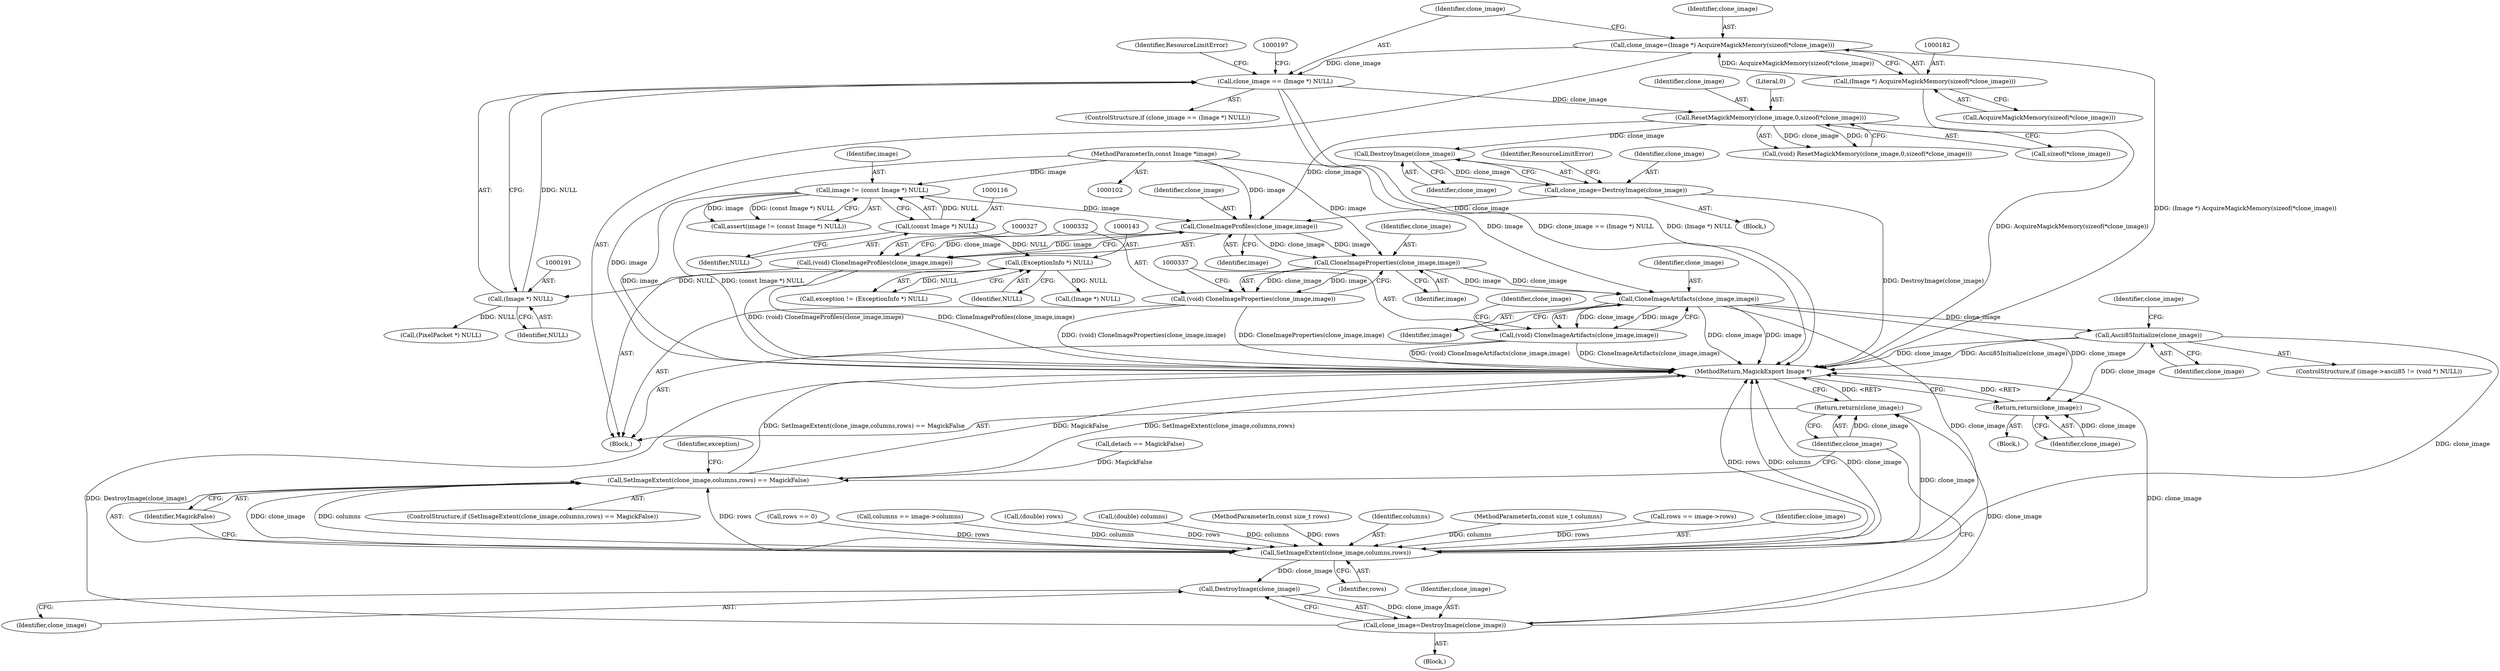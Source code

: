 digraph "1_ImageMagick_01843366d6a7b96e22ad7bb67f3df7d9fd4d5d74@pointer" {
"1000328" [label="(Call,CloneImageProfiles(clone_image,image))"];
"1000303" [label="(Call,clone_image=DestroyImage(clone_image))"];
"1000305" [label="(Call,DestroyImage(clone_image))"];
"1000198" [label="(Call,ResetMagickMemory(clone_image,0,sizeof(*clone_image)))"];
"1000188" [label="(Call,clone_image == (Image *) NULL)"];
"1000179" [label="(Call,clone_image=(Image *) AcquireMagickMemory(sizeof(*clone_image)))"];
"1000181" [label="(Call,(Image *) AcquireMagickMemory(sizeof(*clone_image)))"];
"1000190" [label="(Call,(Image *) NULL)"];
"1000142" [label="(Call,(ExceptionInfo *) NULL)"];
"1000115" [label="(Call,(const Image *) NULL)"];
"1000113" [label="(Call,image != (const Image *) NULL)"];
"1000103" [label="(MethodParameterIn,const Image *image)"];
"1000326" [label="(Call,(void) CloneImageProfiles(clone_image,image))"];
"1000333" [label="(Call,CloneImageProperties(clone_image,image))"];
"1000331" [label="(Call,(void) CloneImageProperties(clone_image,image))"];
"1000338" [label="(Call,CloneImageArtifacts(clone_image,image))"];
"1000336" [label="(Call,(void) CloneImageArtifacts(clone_image,image))"];
"1000368" [label="(Call,Ascii85Initialize(clone_image))"];
"1000611" [label="(Return,return(clone_image);)"];
"1000824" [label="(Call,SetImageExtent(clone_image,columns,rows))"];
"1000823" [label="(Call,SetImageExtent(clone_image,columns,rows) == MagickFalse)"];
"1000838" [label="(Call,DestroyImage(clone_image))"];
"1000836" [label="(Call,clone_image=DestroyImage(clone_image))"];
"1000840" [label="(Return,return(clone_image);)"];
"1000827" [label="(Identifier,rows)"];
"1000523" [label="(Call,rows == 0)"];
"1000335" [label="(Identifier,image)"];
"1000187" [label="(ControlStructure,if (clone_image == (Image *) NULL))"];
"1000369" [label="(Identifier,clone_image)"];
"1000841" [label="(Identifier,clone_image)"];
"1000183" [label="(Call,AcquireMagickMemory(sizeof(*clone_image)))"];
"1000615" [label="(Call,columns == image->columns)"];
"1000201" [label="(Call,sizeof(*clone_image))"];
"1000302" [label="(Block,)"];
"1000180" [label="(Identifier,clone_image)"];
"1000836" [label="(Call,clone_image=DestroyImage(clone_image))"];
"1000824" [label="(Call,SetImageExtent(clone_image,columns,rows))"];
"1000470" [label="(Call,detach == MagickFalse)"];
"1000308" [label="(Identifier,ResourceLimitError)"];
"1000188" [label="(Call,clone_image == (Image *) NULL)"];
"1000612" [label="(Identifier,clone_image)"];
"1000179" [label="(Call,clone_image=(Image *) AcquireMagickMemory(sizeof(*clone_image)))"];
"1000181" [label="(Call,(Image *) AcquireMagickMemory(sizeof(*clone_image)))"];
"1000339" [label="(Identifier,clone_image)"];
"1000199" [label="(Identifier,clone_image)"];
"1000752" [label="(Call,(double) rows)"];
"1000330" [label="(Identifier,image)"];
"1000526" [label="(Block,)"];
"1000194" [label="(Identifier,ResourceLimitError)"];
"1000336" [label="(Call,(void) CloneImageArtifacts(clone_image,image))"];
"1000678" [label="(Call,(double) columns)"];
"1000329" [label="(Identifier,clone_image)"];
"1000115" [label="(Call,(const Image *) NULL)"];
"1000829" [label="(Block,)"];
"1000333" [label="(Call,CloneImageProperties(clone_image,image))"];
"1000198" [label="(Call,ResetMagickMemory(clone_image,0,sizeof(*clone_image)))"];
"1000140" [label="(Call,exception != (ExceptionInfo *) NULL)"];
"1000105" [label="(MethodParameterIn,const size_t rows)"];
"1000826" [label="(Identifier,columns)"];
"1000144" [label="(Identifier,NULL)"];
"1000117" [label="(Identifier,NULL)"];
"1000189" [label="(Identifier,clone_image)"];
"1000831" [label="(Identifier,exception)"];
"1000306" [label="(Identifier,clone_image)"];
"1000326" [label="(Call,(void) CloneImageProfiles(clone_image,image))"];
"1000303" [label="(Call,clone_image=DestroyImage(clone_image))"];
"1000334" [label="(Identifier,clone_image)"];
"1000305" [label="(Call,DestroyImage(clone_image))"];
"1000104" [label="(MethodParameterIn,const size_t columns)"];
"1000263" [label="(Call,(PixelPacket *) NULL)"];
"1000190" [label="(Call,(Image *) NULL)"];
"1000114" [label="(Identifier,image)"];
"1000823" [label="(Call,SetImageExtent(clone_image,columns,rows) == MagickFalse)"];
"1000200" [label="(Literal,0)"];
"1000142" [label="(Call,(ExceptionInfo *) NULL)"];
"1000344" [label="(Identifier,clone_image)"];
"1000108" [label="(Block,)"];
"1000620" [label="(Call,rows == image->rows)"];
"1000837" [label="(Identifier,clone_image)"];
"1000176" [label="(Call,(Image *) NULL)"];
"1000112" [label="(Call,assert(image != (const Image *) NULL))"];
"1000196" [label="(Call,(void) ResetMagickMemory(clone_image,0,sizeof(*clone_image)))"];
"1000822" [label="(ControlStructure,if (SetImageExtent(clone_image,columns,rows) == MagickFalse))"];
"1000304" [label="(Identifier,clone_image)"];
"1000842" [label="(MethodReturn,MagickExport Image *)"];
"1000338" [label="(Call,CloneImageArtifacts(clone_image,image))"];
"1000192" [label="(Identifier,NULL)"];
"1000372" [label="(Identifier,clone_image)"];
"1000368" [label="(Call,Ascii85Initialize(clone_image))"];
"1000840" [label="(Return,return(clone_image);)"];
"1000825" [label="(Identifier,clone_image)"];
"1000839" [label="(Identifier,clone_image)"];
"1000328" [label="(Call,CloneImageProfiles(clone_image,image))"];
"1000611" [label="(Return,return(clone_image);)"];
"1000103" [label="(MethodParameterIn,const Image *image)"];
"1000331" [label="(Call,(void) CloneImageProperties(clone_image,image))"];
"1000113" [label="(Call,image != (const Image *) NULL)"];
"1000340" [label="(Identifier,image)"];
"1000828" [label="(Identifier,MagickFalse)"];
"1000360" [label="(ControlStructure,if (image->ascii85 != (void *) NULL))"];
"1000838" [label="(Call,DestroyImage(clone_image))"];
"1000328" -> "1000326"  [label="AST: "];
"1000328" -> "1000330"  [label="CFG: "];
"1000329" -> "1000328"  [label="AST: "];
"1000330" -> "1000328"  [label="AST: "];
"1000326" -> "1000328"  [label="CFG: "];
"1000328" -> "1000326"  [label="DDG: clone_image"];
"1000328" -> "1000326"  [label="DDG: image"];
"1000303" -> "1000328"  [label="DDG: clone_image"];
"1000198" -> "1000328"  [label="DDG: clone_image"];
"1000113" -> "1000328"  [label="DDG: image"];
"1000103" -> "1000328"  [label="DDG: image"];
"1000328" -> "1000333"  [label="DDG: clone_image"];
"1000328" -> "1000333"  [label="DDG: image"];
"1000303" -> "1000302"  [label="AST: "];
"1000303" -> "1000305"  [label="CFG: "];
"1000304" -> "1000303"  [label="AST: "];
"1000305" -> "1000303"  [label="AST: "];
"1000308" -> "1000303"  [label="CFG: "];
"1000303" -> "1000842"  [label="DDG: DestroyImage(clone_image)"];
"1000305" -> "1000303"  [label="DDG: clone_image"];
"1000305" -> "1000306"  [label="CFG: "];
"1000306" -> "1000305"  [label="AST: "];
"1000198" -> "1000305"  [label="DDG: clone_image"];
"1000198" -> "1000196"  [label="AST: "];
"1000198" -> "1000201"  [label="CFG: "];
"1000199" -> "1000198"  [label="AST: "];
"1000200" -> "1000198"  [label="AST: "];
"1000201" -> "1000198"  [label="AST: "];
"1000196" -> "1000198"  [label="CFG: "];
"1000198" -> "1000196"  [label="DDG: clone_image"];
"1000198" -> "1000196"  [label="DDG: 0"];
"1000188" -> "1000198"  [label="DDG: clone_image"];
"1000188" -> "1000187"  [label="AST: "];
"1000188" -> "1000190"  [label="CFG: "];
"1000189" -> "1000188"  [label="AST: "];
"1000190" -> "1000188"  [label="AST: "];
"1000194" -> "1000188"  [label="CFG: "];
"1000197" -> "1000188"  [label="CFG: "];
"1000188" -> "1000842"  [label="DDG: clone_image == (Image *) NULL"];
"1000188" -> "1000842"  [label="DDG: (Image *) NULL"];
"1000179" -> "1000188"  [label="DDG: clone_image"];
"1000190" -> "1000188"  [label="DDG: NULL"];
"1000179" -> "1000108"  [label="AST: "];
"1000179" -> "1000181"  [label="CFG: "];
"1000180" -> "1000179"  [label="AST: "];
"1000181" -> "1000179"  [label="AST: "];
"1000189" -> "1000179"  [label="CFG: "];
"1000179" -> "1000842"  [label="DDG: (Image *) AcquireMagickMemory(sizeof(*clone_image))"];
"1000181" -> "1000179"  [label="DDG: AcquireMagickMemory(sizeof(*clone_image))"];
"1000181" -> "1000183"  [label="CFG: "];
"1000182" -> "1000181"  [label="AST: "];
"1000183" -> "1000181"  [label="AST: "];
"1000181" -> "1000842"  [label="DDG: AcquireMagickMemory(sizeof(*clone_image))"];
"1000190" -> "1000192"  [label="CFG: "];
"1000191" -> "1000190"  [label="AST: "];
"1000192" -> "1000190"  [label="AST: "];
"1000142" -> "1000190"  [label="DDG: NULL"];
"1000190" -> "1000263"  [label="DDG: NULL"];
"1000142" -> "1000140"  [label="AST: "];
"1000142" -> "1000144"  [label="CFG: "];
"1000143" -> "1000142"  [label="AST: "];
"1000144" -> "1000142"  [label="AST: "];
"1000140" -> "1000142"  [label="CFG: "];
"1000142" -> "1000140"  [label="DDG: NULL"];
"1000115" -> "1000142"  [label="DDG: NULL"];
"1000142" -> "1000176"  [label="DDG: NULL"];
"1000115" -> "1000113"  [label="AST: "];
"1000115" -> "1000117"  [label="CFG: "];
"1000116" -> "1000115"  [label="AST: "];
"1000117" -> "1000115"  [label="AST: "];
"1000113" -> "1000115"  [label="CFG: "];
"1000115" -> "1000113"  [label="DDG: NULL"];
"1000113" -> "1000112"  [label="AST: "];
"1000114" -> "1000113"  [label="AST: "];
"1000112" -> "1000113"  [label="CFG: "];
"1000113" -> "1000842"  [label="DDG: image"];
"1000113" -> "1000842"  [label="DDG: (const Image *) NULL"];
"1000113" -> "1000112"  [label="DDG: image"];
"1000113" -> "1000112"  [label="DDG: (const Image *) NULL"];
"1000103" -> "1000113"  [label="DDG: image"];
"1000103" -> "1000102"  [label="AST: "];
"1000103" -> "1000842"  [label="DDG: image"];
"1000103" -> "1000333"  [label="DDG: image"];
"1000103" -> "1000338"  [label="DDG: image"];
"1000326" -> "1000108"  [label="AST: "];
"1000327" -> "1000326"  [label="AST: "];
"1000332" -> "1000326"  [label="CFG: "];
"1000326" -> "1000842"  [label="DDG: (void) CloneImageProfiles(clone_image,image)"];
"1000326" -> "1000842"  [label="DDG: CloneImageProfiles(clone_image,image)"];
"1000333" -> "1000331"  [label="AST: "];
"1000333" -> "1000335"  [label="CFG: "];
"1000334" -> "1000333"  [label="AST: "];
"1000335" -> "1000333"  [label="AST: "];
"1000331" -> "1000333"  [label="CFG: "];
"1000333" -> "1000331"  [label="DDG: clone_image"];
"1000333" -> "1000331"  [label="DDG: image"];
"1000333" -> "1000338"  [label="DDG: clone_image"];
"1000333" -> "1000338"  [label="DDG: image"];
"1000331" -> "1000108"  [label="AST: "];
"1000332" -> "1000331"  [label="AST: "];
"1000337" -> "1000331"  [label="CFG: "];
"1000331" -> "1000842"  [label="DDG: (void) CloneImageProperties(clone_image,image)"];
"1000331" -> "1000842"  [label="DDG: CloneImageProperties(clone_image,image)"];
"1000338" -> "1000336"  [label="AST: "];
"1000338" -> "1000340"  [label="CFG: "];
"1000339" -> "1000338"  [label="AST: "];
"1000340" -> "1000338"  [label="AST: "];
"1000336" -> "1000338"  [label="CFG: "];
"1000338" -> "1000842"  [label="DDG: clone_image"];
"1000338" -> "1000842"  [label="DDG: image"];
"1000338" -> "1000336"  [label="DDG: clone_image"];
"1000338" -> "1000336"  [label="DDG: image"];
"1000338" -> "1000368"  [label="DDG: clone_image"];
"1000338" -> "1000611"  [label="DDG: clone_image"];
"1000338" -> "1000824"  [label="DDG: clone_image"];
"1000336" -> "1000108"  [label="AST: "];
"1000337" -> "1000336"  [label="AST: "];
"1000344" -> "1000336"  [label="CFG: "];
"1000336" -> "1000842"  [label="DDG: (void) CloneImageArtifacts(clone_image,image)"];
"1000336" -> "1000842"  [label="DDG: CloneImageArtifacts(clone_image,image)"];
"1000368" -> "1000360"  [label="AST: "];
"1000368" -> "1000369"  [label="CFG: "];
"1000369" -> "1000368"  [label="AST: "];
"1000372" -> "1000368"  [label="CFG: "];
"1000368" -> "1000842"  [label="DDG: clone_image"];
"1000368" -> "1000842"  [label="DDG: Ascii85Initialize(clone_image)"];
"1000368" -> "1000611"  [label="DDG: clone_image"];
"1000368" -> "1000824"  [label="DDG: clone_image"];
"1000611" -> "1000526"  [label="AST: "];
"1000611" -> "1000612"  [label="CFG: "];
"1000612" -> "1000611"  [label="AST: "];
"1000842" -> "1000611"  [label="CFG: "];
"1000611" -> "1000842"  [label="DDG: <RET>"];
"1000612" -> "1000611"  [label="DDG: clone_image"];
"1000824" -> "1000823"  [label="AST: "];
"1000824" -> "1000827"  [label="CFG: "];
"1000825" -> "1000824"  [label="AST: "];
"1000826" -> "1000824"  [label="AST: "];
"1000827" -> "1000824"  [label="AST: "];
"1000828" -> "1000824"  [label="CFG: "];
"1000824" -> "1000842"  [label="DDG: rows"];
"1000824" -> "1000842"  [label="DDG: columns"];
"1000824" -> "1000842"  [label="DDG: clone_image"];
"1000824" -> "1000823"  [label="DDG: clone_image"];
"1000824" -> "1000823"  [label="DDG: columns"];
"1000824" -> "1000823"  [label="DDG: rows"];
"1000615" -> "1000824"  [label="DDG: columns"];
"1000678" -> "1000824"  [label="DDG: columns"];
"1000104" -> "1000824"  [label="DDG: columns"];
"1000752" -> "1000824"  [label="DDG: rows"];
"1000523" -> "1000824"  [label="DDG: rows"];
"1000620" -> "1000824"  [label="DDG: rows"];
"1000105" -> "1000824"  [label="DDG: rows"];
"1000824" -> "1000838"  [label="DDG: clone_image"];
"1000824" -> "1000840"  [label="DDG: clone_image"];
"1000823" -> "1000822"  [label="AST: "];
"1000823" -> "1000828"  [label="CFG: "];
"1000828" -> "1000823"  [label="AST: "];
"1000831" -> "1000823"  [label="CFG: "];
"1000841" -> "1000823"  [label="CFG: "];
"1000823" -> "1000842"  [label="DDG: SetImageExtent(clone_image,columns,rows)"];
"1000823" -> "1000842"  [label="DDG: SetImageExtent(clone_image,columns,rows) == MagickFalse"];
"1000823" -> "1000842"  [label="DDG: MagickFalse"];
"1000470" -> "1000823"  [label="DDG: MagickFalse"];
"1000838" -> "1000836"  [label="AST: "];
"1000838" -> "1000839"  [label="CFG: "];
"1000839" -> "1000838"  [label="AST: "];
"1000836" -> "1000838"  [label="CFG: "];
"1000838" -> "1000836"  [label="DDG: clone_image"];
"1000836" -> "1000829"  [label="AST: "];
"1000837" -> "1000836"  [label="AST: "];
"1000841" -> "1000836"  [label="CFG: "];
"1000836" -> "1000842"  [label="DDG: DestroyImage(clone_image)"];
"1000836" -> "1000842"  [label="DDG: clone_image"];
"1000836" -> "1000840"  [label="DDG: clone_image"];
"1000840" -> "1000108"  [label="AST: "];
"1000840" -> "1000841"  [label="CFG: "];
"1000841" -> "1000840"  [label="AST: "];
"1000842" -> "1000840"  [label="CFG: "];
"1000840" -> "1000842"  [label="DDG: <RET>"];
"1000841" -> "1000840"  [label="DDG: clone_image"];
}
